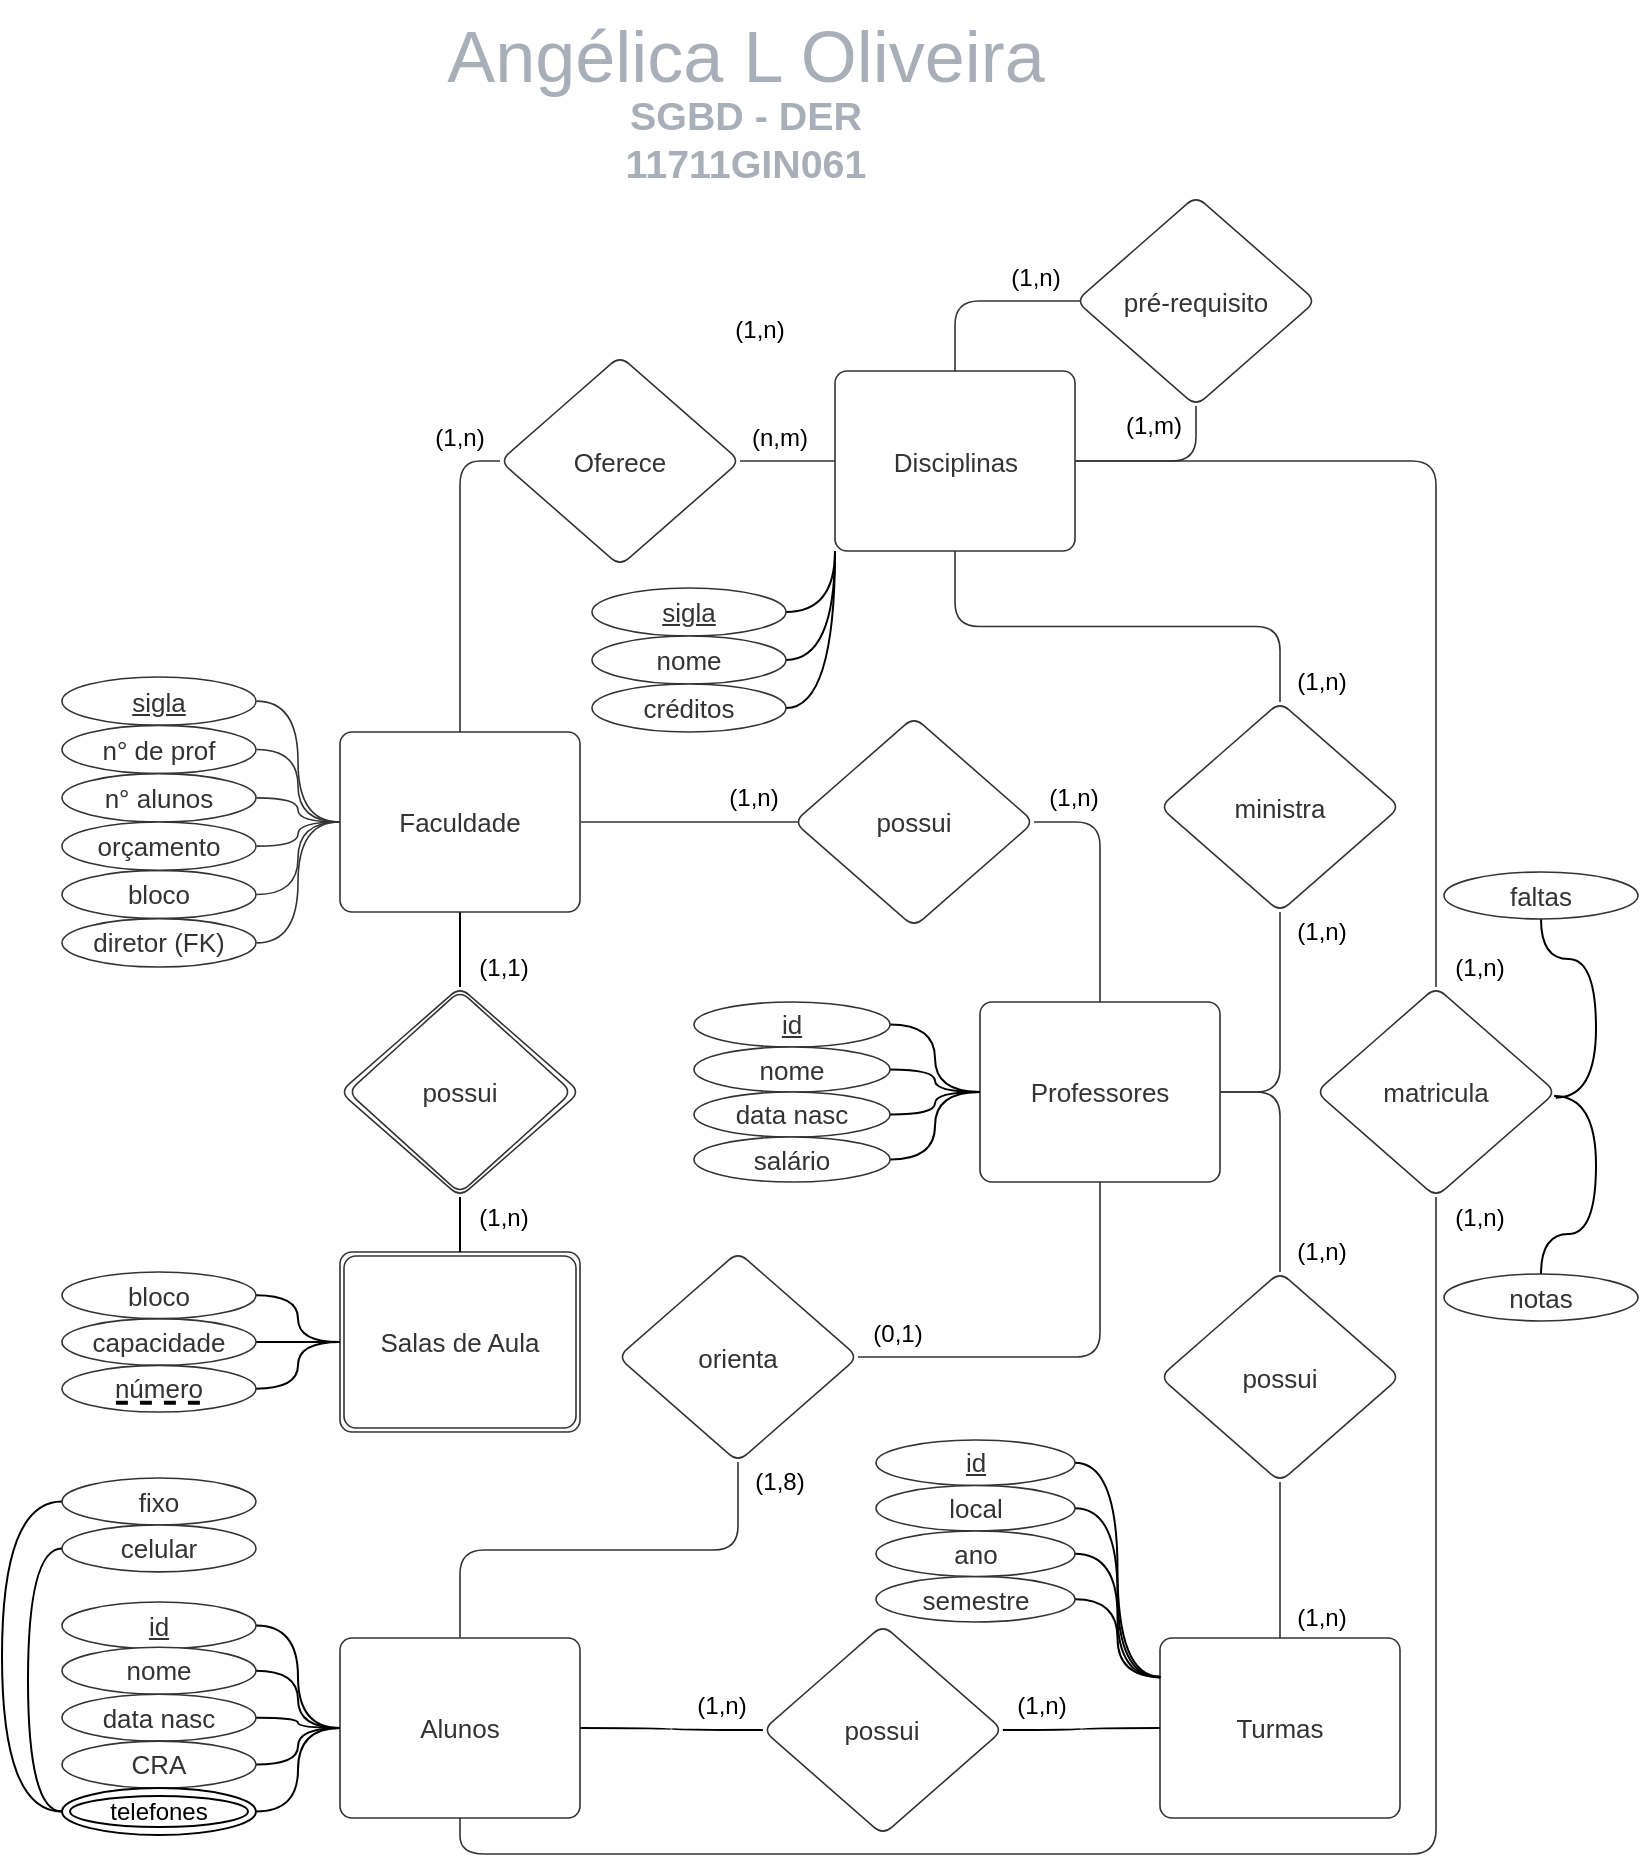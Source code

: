 <mxfile version="14.4.7" type="github">
  <diagram id="0k0tagOICq-q-ye2znuc" name="Page-1">
    <mxGraphModel dx="1537" dy="719" grid="0" gridSize="10" guides="1" tooltips="1" connect="0" arrows="1" fold="1" page="1" pageScale="1" pageWidth="827" pageHeight="1169" math="0" shadow="0">
      <root>
        <mxCell id="0" />
        <mxCell id="1" parent="0" />
        <UserObject label="&lt;div&gt;SGBD - DER&lt;/div&gt;&lt;div&gt;11711GIN061&lt;br&gt;&lt;/div&gt;" lucidchartObjectId="UGaBJGIUdZaL" id="CtVRzFDIOBK6Ej2HareU-1">
          <mxCell style="points=[[0.18,0.967,0]];html=1;overflow=block;blockSpacing=1;whiteSpace=wrap;;whiteSpace=wrap;fontSize=19.7;fontColor=#a9afb8;fontStyle=1;align=center;spacingLeft=7;spacingRight=7;spacingTop=2;spacing=3;strokeOpacity=0;fillOpacity=0;rounded=1;absoluteArcSize=1;arcSize=12;fillColor=#ffffff;strokeWidth=1.5;" parent="1" vertex="1">
            <mxGeometry x="-533" y="59" width="170" height="31" as="geometry" />
          </mxCell>
        </UserObject>
        <UserObject label="&lt;div&gt;&lt;font style=&quot;font-size: 36px&quot;&gt;Angélica L Oliveira&lt;/font&gt;&lt;/div&gt;" placeholders="1" lucidchartObjectId="UGaBLjbw9.Wj" id="CtVRzFDIOBK6Ej2HareU-3">
          <mxCell style="html=1;overflow=block;blockSpacing=1;whiteSpace=wrap;;whiteSpace=wrap;fontSize=11.5;fontColor=#a9afb8;align=center;spacingLeft=7;spacingRight=7;spacingTop=2;spacing=3;strokeOpacity=0;fillOpacity=0;rounded=1;absoluteArcSize=1;arcSize=12;fillColor=#ffffff;strokeWidth=1.5;strokeColor=#000000;" parent="1" vertex="1">
            <mxGeometry x="-688" y="19" width="480" height="14" as="geometry" />
          </mxCell>
        </UserObject>
        <mxCell id="CtVRzFDIOBK6Ej2HareU-155" style="edgeStyle=orthogonalEdgeStyle;curved=1;rounded=0;orthogonalLoop=1;jettySize=auto;html=1;exitX=0.5;exitY=1;exitDx=0;exitDy=0;entryX=0.5;entryY=0;entryDx=0;entryDy=0;endArrow=none;endFill=0;" parent="1" source="CtVRzFDIOBK6Ej2HareU-4" target="CtVRzFDIOBK6Ej2HareU-154" edge="1">
          <mxGeometry relative="1" as="geometry" />
        </mxCell>
        <UserObject label="Faculdade" lucidchartObjectId="iomj5yJkuLLF" id="CtVRzFDIOBK6Ej2HareU-4">
          <mxCell style="html=1;overflow=block;blockSpacing=1;whiteSpace=wrap;;whiteSpace=wrap;fontSize=13;fontColor=#333333;align=center;spacing=9;strokeColor=#333333;strokeOpacity=100;fillOpacity=100;rounded=1;absoluteArcSize=1;arcSize=12;fillColor=#ffffff;strokeWidth=0.8;" parent="1" vertex="1">
            <mxGeometry x="-651" y="384" width="120" height="90" as="geometry" />
          </mxCell>
        </UserObject>
        <mxCell id="CtVRzFDIOBK6Ej2HareU-110" style="edgeStyle=orthogonalEdgeStyle;curved=1;rounded=0;orthogonalLoop=1;jettySize=auto;html=1;exitX=0;exitY=0.5;exitDx=0;exitDy=0;entryX=1;entryY=0.5;entryDx=0;entryDy=0;endArrow=none;endFill=0;" parent="1" source="CtVRzFDIOBK6Ej2HareU-5" target="CtVRzFDIOBK6Ej2HareU-106" edge="1">
          <mxGeometry relative="1" as="geometry" />
        </mxCell>
        <UserObject label="Professores" lucidchartObjectId="xomj~zyaZDRu" id="CtVRzFDIOBK6Ej2HareU-5">
          <mxCell style="html=1;overflow=block;blockSpacing=1;whiteSpace=wrap;;whiteSpace=wrap;fontSize=13;fontColor=#333333;align=center;spacing=9;strokeColor=#333333;strokeOpacity=100;fillOpacity=100;rounded=1;absoluteArcSize=1;arcSize=12;fillColor=#ffffff;strokeWidth=0.8;" parent="1" vertex="1">
            <mxGeometry x="-331" y="519" width="120" height="90" as="geometry" />
          </mxCell>
        </UserObject>
        <UserObject label="Disciplinas" lucidchartObjectId="Aomjm~CfPQzT" id="CtVRzFDIOBK6Ej2HareU-6">
          <mxCell style="html=1;overflow=block;blockSpacing=1;whiteSpace=wrap;;whiteSpace=wrap;fontSize=13;fontColor=#333333;align=center;spacing=9;strokeColor=#333333;strokeOpacity=100;fillOpacity=100;rounded=1;absoluteArcSize=1;arcSize=12;fillColor=#ffffff;strokeWidth=0.8;" parent="1" vertex="1">
            <mxGeometry x="-403.5" y="203.5" width="120" height="90" as="geometry" />
          </mxCell>
        </UserObject>
        <mxCell id="CtVRzFDIOBK6Ej2HareU-151" style="edgeStyle=orthogonalEdgeStyle;curved=1;rounded=0;orthogonalLoop=1;jettySize=auto;html=1;exitX=1;exitY=0.5;exitDx=0;exitDy=0;endArrow=none;endFill=0;" parent="1" source="CtVRzFDIOBK6Ej2HareU-7" target="CtVRzFDIOBK6Ej2HareU-148" edge="1">
          <mxGeometry relative="1" as="geometry" />
        </mxCell>
        <UserObject label="Alunos" lucidchartObjectId="FomjPvOgdOiP" id="CtVRzFDIOBK6Ej2HareU-7">
          <mxCell style="html=1;overflow=block;blockSpacing=1;whiteSpace=wrap;;whiteSpace=wrap;fontSize=13;fontColor=#333333;align=center;spacing=9;strokeColor=#333333;strokeOpacity=100;fillOpacity=100;rounded=1;absoluteArcSize=1;arcSize=12;fillColor=#ffffff;strokeWidth=0.8;" parent="1" vertex="1">
            <mxGeometry x="-651" y="837" width="120" height="90" as="geometry" />
          </mxCell>
        </UserObject>
        <UserObject label="Oferece" lucidchartObjectId="UzmjYmP2OxTb" id="CtVRzFDIOBK6Ej2HareU-8">
          <mxCell style="html=1;overflow=block;blockSpacing=1;whiteSpace=wrap;shape=rhombus;whiteSpace=wrap;fontSize=13;fontColor=#333333;align=center;spacing=3.8;strokeColor=#333333;strokeOpacity=100;fillOpacity=100;rounded=1;absoluteArcSize=1;arcSize=12;fillColor=#ffffff;strokeWidth=0.8;" parent="1" vertex="1">
            <mxGeometry x="-571" y="196" width="120" height="105" as="geometry" />
          </mxCell>
        </UserObject>
        <UserObject label="" lucidchartObjectId="dAmjuNjE_fYU" id="CtVRzFDIOBK6Ej2HareU-9">
          <mxCell style="html=1;jettySize=18;whiteSpace=wrap;fontSize=13;strokeColor=#333333;strokeOpacity=100;strokeWidth=0.8;rounded=1;arcSize=24;edgeStyle=orthogonalEdgeStyle;startArrow=none;;endArrow=none;;exitX=0.5;exitY=0;entryX=0;entryY=0.5;entryDx=0;entryDy=0;exitDx=0;exitDy=0;" parent="1" source="CtVRzFDIOBK6Ej2HareU-4" target="CtVRzFDIOBK6Ej2HareU-8" edge="1">
            <mxGeometry width="100" height="100" relative="1" as="geometry">
              <Array as="points" />
            </mxGeometry>
          </mxCell>
        </UserObject>
        <UserObject label="" lucidchartObjectId="xAmjLvCmLTmo" id="CtVRzFDIOBK6Ej2HareU-10">
          <mxCell style="html=1;jettySize=18;whiteSpace=wrap;fontSize=13;strokeColor=#333333;strokeOpacity=100;strokeWidth=0.8;rounded=1;arcSize=24;edgeStyle=orthogonalEdgeStyle;startArrow=none;;endArrow=none;;exitX=1;exitY=0.5;entryX=0;entryY=0.5;exitDx=0;exitDy=0;entryDx=0;entryDy=0;" parent="1" source="CtVRzFDIOBK6Ej2HareU-8" target="CtVRzFDIOBK6Ej2HareU-6" edge="1">
            <mxGeometry width="100" height="100" relative="1" as="geometry">
              <Array as="points" />
            </mxGeometry>
          </mxCell>
        </UserObject>
        <UserObject label="possui" lucidchartObjectId="~BmjNlRGVKcV" id="CtVRzFDIOBK6Ej2HareU-11">
          <mxCell style="html=1;overflow=block;blockSpacing=1;whiteSpace=wrap;shape=rhombus;whiteSpace=wrap;fontSize=13;fontColor=#333333;align=center;spacing=3.8;strokeColor=#333333;strokeOpacity=100;fillOpacity=100;rounded=1;absoluteArcSize=1;arcSize=12;fillColor=#ffffff;strokeWidth=0.8;" parent="1" vertex="1">
            <mxGeometry x="-424" y="376.5" width="120" height="105" as="geometry" />
          </mxCell>
        </UserObject>
        <UserObject label="" lucidchartObjectId="MCmj5-dp299C" id="CtVRzFDIOBK6Ej2HareU-12">
          <mxCell style="html=1;jettySize=18;whiteSpace=wrap;fontSize=13;strokeColor=#333333;strokeOpacity=100;strokeWidth=0.8;rounded=1;arcSize=24;edgeStyle=orthogonalEdgeStyle;startArrow=none;;endArrow=none;;exitX=0.5;exitY=0;entryX=1;entryY=0.5;entryDx=0;entryDy=0;exitDx=0;exitDy=0;" parent="1" source="CtVRzFDIOBK6Ej2HareU-5" target="CtVRzFDIOBK6Ej2HareU-11" edge="1">
            <mxGeometry width="100" height="100" relative="1" as="geometry">
              <Array as="points" />
            </mxGeometry>
          </mxCell>
        </UserObject>
        <UserObject label="" lucidchartObjectId="WCmjzMi76Cz9" id="CtVRzFDIOBK6Ej2HareU-13">
          <mxCell style="html=1;jettySize=18;whiteSpace=wrap;fontSize=13;strokeColor=#333333;strokeOpacity=100;strokeWidth=0.8;rounded=1;arcSize=24;edgeStyle=orthogonalEdgeStyle;startArrow=none;;endArrow=none;;exitX=0.019;exitY=0.5;exitPerimeter=0;entryX=1.003;entryY=0.5;entryPerimeter=0;" parent="1" source="CtVRzFDIOBK6Ej2HareU-11" target="CtVRzFDIOBK6Ej2HareU-4" edge="1">
            <mxGeometry width="100" height="100" relative="1" as="geometry">
              <Array as="points" />
            </mxGeometry>
          </mxCell>
        </UserObject>
        <UserObject label="ministra" lucidchartObjectId="_CmjO9TMk5nC" id="CtVRzFDIOBK6Ej2HareU-14">
          <mxCell style="html=1;overflow=block;blockSpacing=1;whiteSpace=wrap;shape=rhombus;whiteSpace=wrap;fontSize=13;fontColor=#333333;align=center;spacing=3.8;strokeColor=#333333;strokeOpacity=100;fillOpacity=100;rounded=1;absoluteArcSize=1;arcSize=12;fillColor=#ffffff;strokeWidth=0.8;" parent="1" vertex="1">
            <mxGeometry x="-241" y="369" width="120" height="105" as="geometry" />
          </mxCell>
        </UserObject>
        <UserObject label="" lucidchartObjectId="aDmjiUkm2qg4" id="CtVRzFDIOBK6Ej2HareU-15">
          <mxCell style="html=1;jettySize=18;whiteSpace=wrap;fontSize=13;strokeColor=#333333;strokeOpacity=100;strokeWidth=0.8;rounded=1;arcSize=24;edgeStyle=orthogonalEdgeStyle;startArrow=none;;endArrow=none;;exitX=1;exitY=0.5;entryX=0.5;entryY=1;entryDx=0;entryDy=0;exitDx=0;exitDy=0;" parent="1" source="CtVRzFDIOBK6Ej2HareU-5" target="CtVRzFDIOBK6Ej2HareU-14" edge="1">
            <mxGeometry width="100" height="100" relative="1" as="geometry">
              <Array as="points" />
              <mxPoint x="-191" y="4" as="targetPoint" />
            </mxGeometry>
          </mxCell>
        </UserObject>
        <UserObject label="" lucidchartObjectId="fDmjT.F.xK~0" id="CtVRzFDIOBK6Ej2HareU-16">
          <mxCell style="html=1;jettySize=18;whiteSpace=wrap;fontSize=13;strokeColor=#333333;strokeOpacity=100;strokeWidth=0.8;rounded=1;arcSize=24;edgeStyle=orthogonalEdgeStyle;startArrow=none;;endArrow=none;;entryX=0.5;entryY=1;exitX=0.5;exitY=0;exitDx=0;exitDy=0;entryDx=0;entryDy=0;" parent="1" source="CtVRzFDIOBK6Ej2HareU-14" target="CtVRzFDIOBK6Ej2HareU-6" edge="1">
            <mxGeometry width="100" height="100" relative="1" as="geometry">
              <Array as="points" />
              <mxPoint x="-181" y="411" as="sourcePoint" />
            </mxGeometry>
          </mxCell>
        </UserObject>
        <UserObject label="orienta" lucidchartObjectId="pDmjEAedYxlP" id="CtVRzFDIOBK6Ej2HareU-17">
          <mxCell style="html=1;overflow=block;blockSpacing=1;whiteSpace=wrap;shape=rhombus;whiteSpace=wrap;fontSize=13;fontColor=#333333;align=center;spacing=3.8;strokeColor=#333333;strokeOpacity=100;fillOpacity=100;rounded=1;absoluteArcSize=1;arcSize=12;fillColor=#ffffff;strokeWidth=0.8;" parent="1" vertex="1">
            <mxGeometry x="-512" y="644" width="120" height="105" as="geometry" />
          </mxCell>
        </UserObject>
        <UserObject label="" lucidchartObjectId="yDmjnPk5z_PZ" id="CtVRzFDIOBK6Ej2HareU-18">
          <mxCell style="html=1;jettySize=18;whiteSpace=wrap;fontSize=13;strokeColor=#333333;strokeOpacity=100;strokeWidth=0.8;rounded=1;arcSize=24;edgeStyle=orthogonalEdgeStyle;startArrow=none;;endArrow=none;;exitX=0.5;exitY=1;entryX=1;entryY=0.5;exitDx=0;exitDy=0;entryDx=0;entryDy=0;" parent="1" source="CtVRzFDIOBK6Ej2HareU-5" target="CtVRzFDIOBK6Ej2HareU-17" edge="1">
            <mxGeometry width="100" height="100" relative="1" as="geometry">
              <Array as="points" />
            </mxGeometry>
          </mxCell>
        </UserObject>
        <UserObject label="" lucidchartObjectId="BDmjD462HrRi" id="CtVRzFDIOBK6Ej2HareU-19">
          <mxCell style="html=1;jettySize=18;whiteSpace=wrap;fontSize=13;strokeColor=#333333;strokeOpacity=100;strokeWidth=0.8;rounded=1;arcSize=24;edgeStyle=orthogonalEdgeStyle;startArrow=none;;endArrow=none;;entryX=0.5;entryY=-0.004;entryPerimeter=0;exitX=0.5;exitY=1;exitDx=0;exitDy=0;" parent="1" source="CtVRzFDIOBK6Ej2HareU-17" target="CtVRzFDIOBK6Ej2HareU-7" edge="1">
            <mxGeometry width="100" height="100" relative="1" as="geometry">
              <Array as="points" />
              <mxPoint x="-452" y="749" as="sourcePoint" />
            </mxGeometry>
          </mxCell>
        </UserObject>
        <UserObject label="possui" lucidchartObjectId="ZDmjs5NYemhn" id="CtVRzFDIOBK6Ej2HareU-20">
          <mxCell style="html=1;overflow=block;blockSpacing=1;whiteSpace=wrap;shape=rhombus;whiteSpace=wrap;fontSize=13;fontColor=#333333;align=center;spacing=3.8;strokeColor=#333333;strokeOpacity=100;fillOpacity=100;rounded=1;absoluteArcSize=1;arcSize=12;fillColor=#ffffff;strokeWidth=0.8;" parent="1" vertex="1">
            <mxGeometry x="-241" y="654" width="120" height="105" as="geometry" />
          </mxCell>
        </UserObject>
        <UserObject label="" lucidchartObjectId="pEmja8BC-TZG" id="CtVRzFDIOBK6Ej2HareU-21">
          <mxCell style="html=1;jettySize=18;whiteSpace=wrap;fontSize=13;strokeColor=#333333;strokeOpacity=100;strokeWidth=0.8;rounded=1;arcSize=24;edgeStyle=orthogonalEdgeStyle;startArrow=none;;endArrow=none;;exitX=1;exitY=0.5;exitDx=0;exitDy=0;" parent="1" source="CtVRzFDIOBK6Ej2HareU-5" target="CtVRzFDIOBK6Ej2HareU-20" edge="1">
            <mxGeometry width="100" height="100" relative="1" as="geometry">
              <Array as="points" />
            </mxGeometry>
          </mxCell>
        </UserObject>
        <UserObject label="" lucidchartObjectId="FEmjuh.W_axb" id="CtVRzFDIOBK6Ej2HareU-22">
          <mxCell style="html=1;jettySize=18;whiteSpace=wrap;fontSize=13;strokeColor=#333333;strokeOpacity=100;strokeWidth=0.8;rounded=1;arcSize=24;edgeStyle=orthogonalEdgeStyle;startArrow=none;;endArrow=none;;exitX=0.5;exitY=1;entryX=0.5;entryY=0;exitDx=0;exitDy=0;entryDx=0;entryDy=0;" parent="1" source="CtVRzFDIOBK6Ej2HareU-20" target="CtVRzFDIOBK6Ej2HareU-34" edge="1">
            <mxGeometry width="100" height="100" relative="1" as="geometry">
              <Array as="points" />
              <mxPoint x="-183.06" y="773" as="sourcePoint" />
            </mxGeometry>
          </mxCell>
        </UserObject>
        <UserObject label="pré-requisito" lucidchartObjectId="REmjL6j6m4Zm" id="CtVRzFDIOBK6Ej2HareU-23">
          <mxCell style="html=1;overflow=block;blockSpacing=1;whiteSpace=wrap;shape=rhombus;whiteSpace=wrap;fontSize=13;fontColor=#333333;align=center;spacing=3.8;strokeColor=#333333;strokeOpacity=100;fillOpacity=100;rounded=1;absoluteArcSize=1;arcSize=12;fillColor=#ffffff;strokeWidth=0.8;" parent="1" vertex="1">
            <mxGeometry x="-283" y="116" width="120" height="105" as="geometry" />
          </mxCell>
        </UserObject>
        <UserObject label="" lucidchartObjectId="YEmjEZizZ.XD" id="CtVRzFDIOBK6Ej2HareU-24">
          <mxCell style="html=1;jettySize=18;whiteSpace=wrap;fontSize=13;strokeColor=#333333;strokeOpacity=100;strokeWidth=0.8;rounded=1;arcSize=24;edgeStyle=orthogonalEdgeStyle;startArrow=none;;endArrow=none;;exitX=1;exitY=0.5;entryX=0.5;entryY=1;exitDx=0;exitDy=0;entryDx=0;entryDy=0;" parent="1" source="CtVRzFDIOBK6Ej2HareU-6" target="CtVRzFDIOBK6Ej2HareU-23" edge="1">
            <mxGeometry width="100" height="100" relative="1" as="geometry">
              <Array as="points" />
            </mxGeometry>
          </mxCell>
        </UserObject>
        <UserObject label="" lucidchartObjectId="9EmjZBSx3TJS" id="CtVRzFDIOBK6Ej2HareU-25">
          <mxCell style="html=1;jettySize=18;whiteSpace=wrap;fontSize=13;strokeColor=#333333;strokeOpacity=100;strokeWidth=0.8;rounded=1;arcSize=24;edgeStyle=orthogonalEdgeStyle;startArrow=none;;endArrow=none;;exitX=0.019;exitY=0.5;exitPerimeter=0;entryX=0.5;entryY=0;entryDx=0;entryDy=0;" parent="1" source="CtVRzFDIOBK6Ej2HareU-23" target="CtVRzFDIOBK6Ej2HareU-6" edge="1">
            <mxGeometry width="100" height="100" relative="1" as="geometry">
              <Array as="points" />
            </mxGeometry>
          </mxCell>
        </UserObject>
        <UserObject label="Salas de Aula" lucidchartObjectId="ZJmj8_7ffC9h" id="CtVRzFDIOBK6Ej2HareU-32">
          <mxCell style="html=1;overflow=block;blockSpacing=1;whiteSpace=wrap;shape=ext;double=1;whiteSpace=wrap;fontSize=13;fontColor=#333333;align=center;spacing=3.8;strokeColor=#333333;strokeOpacity=100;fillOpacity=100;rounded=1;absoluteArcSize=1;arcSize=12;fillColor=#ffffff;strokeWidth=0.8;" parent="1" vertex="1">
            <mxGeometry x="-651" y="644" width="120" height="90" as="geometry" />
          </mxCell>
        </UserObject>
        <mxCell id="CtVRzFDIOBK6Ej2HareU-93" style="edgeStyle=orthogonalEdgeStyle;rounded=0;orthogonalLoop=1;jettySize=auto;html=1;entryX=1;entryY=0.5;entryDx=0;entryDy=0;endArrow=none;endFill=0;curved=1;exitX=-0.001;exitY=0.214;exitDx=0;exitDy=0;exitPerimeter=0;" parent="1" source="CtVRzFDIOBK6Ej2HareU-34" target="CtVRzFDIOBK6Ej2HareU-78" edge="1">
          <mxGeometry relative="1" as="geometry">
            <mxPoint x="-242" y="848" as="sourcePoint" />
          </mxGeometry>
        </mxCell>
        <UserObject label="Turmas" lucidchartObjectId="HPmjRnHx5ylr" id="CtVRzFDIOBK6Ej2HareU-34">
          <mxCell style="html=1;overflow=block;blockSpacing=1;whiteSpace=wrap;;whiteSpace=wrap;fontSize=13;fontColor=#333333;align=center;spacing=3.8;strokeColor=#333333;strokeOpacity=100;fillOpacity=100;rounded=1;absoluteArcSize=1;arcSize=12;fillColor=#ffffff;strokeWidth=0.8;" parent="1" vertex="1">
            <mxGeometry x="-241" y="837" width="120" height="90" as="geometry" />
          </mxCell>
        </UserObject>
        <UserObject label="" lucidchartObjectId="5Smj8ZvPu2pv" id="CtVRzFDIOBK6Ej2HareU-39">
          <mxCell style="html=1;jettySize=18;whiteSpace=wrap;fontSize=13;strokeColor=#333333;strokeOpacity=100;strokeWidth=0.8;rounded=1;arcSize=24;edgeStyle=orthogonalEdgeStyle;startArrow=none;;endArrow=none;;exitX=1.003;exitY=0.5;exitPerimeter=0;entryX=-0.003;entryY=0.5;entryPerimeter=0;curved=1;" parent="1" source="CtVRzFDIOBK6Ej2HareU-33" target="CtVRzFDIOBK6Ej2HareU-4" edge="1">
            <mxGeometry width="100" height="100" relative="1" as="geometry" />
          </mxCell>
        </UserObject>
        <UserObject label="" lucidchartObjectId="bTmjVLnhN5Iq" id="CtVRzFDIOBK6Ej2HareU-40">
          <mxCell style="html=1;jettySize=18;whiteSpace=wrap;fontSize=13;strokeColor=#333333;strokeOpacity=100;strokeWidth=0.8;rounded=1;arcSize=24;edgeStyle=orthogonalEdgeStyle;startArrow=none;;endArrow=none;;exitX=1.003;exitY=0.5;exitPerimeter=0;entryX=-0.003;entryY=0.5;entryPerimeter=0;curved=1;" parent="1" source="CtVRzFDIOBK6Ej2HareU-35" target="CtVRzFDIOBK6Ej2HareU-4" edge="1">
            <mxGeometry width="100" height="100" relative="1" as="geometry" />
          </mxCell>
        </UserObject>
        <UserObject label="" lucidchartObjectId="mTmjp_HUGFZe" id="CtVRzFDIOBK6Ej2HareU-41">
          <mxCell style="html=1;jettySize=18;whiteSpace=wrap;fontSize=13;strokeColor=#333333;strokeOpacity=100;strokeWidth=0.8;rounded=1;arcSize=24;edgeStyle=orthogonalEdgeStyle;startArrow=none;;endArrow=none;;exitX=1.003;exitY=0.5;exitPerimeter=0;entryX=-0.003;entryY=0.5;entryPerimeter=0;curved=1;" parent="1" source="CtVRzFDIOBK6Ej2HareU-37" target="CtVRzFDIOBK6Ej2HareU-4" edge="1">
            <mxGeometry width="100" height="100" relative="1" as="geometry" />
          </mxCell>
        </UserObject>
        <UserObject label="" lucidchartObjectId="qTmjNSVt_GpQ" id="CtVRzFDIOBK6Ej2HareU-42">
          <mxCell style="html=1;jettySize=18;whiteSpace=wrap;fontSize=13;strokeColor=#333333;strokeOpacity=100;strokeWidth=0.8;rounded=1;arcSize=24;edgeStyle=orthogonalEdgeStyle;startArrow=none;;endArrow=none;;exitX=1.003;exitY=0.5;exitPerimeter=0;entryX=-0.003;entryY=0.5;entryPerimeter=0;curved=1;" parent="1" source="CtVRzFDIOBK6Ej2HareU-38" target="CtVRzFDIOBK6Ej2HareU-4" edge="1">
            <mxGeometry width="100" height="100" relative="1" as="geometry" />
          </mxCell>
        </UserObject>
        <UserObject label="" lucidchartObjectId="tTmjfXXcpOUJ" id="CtVRzFDIOBK6Ej2HareU-43">
          <mxCell style="html=1;jettySize=18;whiteSpace=wrap;fontSize=13;strokeColor=#333333;strokeOpacity=100;strokeWidth=0.8;rounded=1;arcSize=24;edgeStyle=orthogonalEdgeStyle;startArrow=none;;endArrow=none;;exitX=1.003;exitY=0.5;exitPerimeter=0;entryX=-0.003;entryY=0.5;entryPerimeter=0;curved=1;" parent="1" source="CtVRzFDIOBK6Ej2HareU-36" target="CtVRzFDIOBK6Ej2HareU-4" edge="1">
            <mxGeometry width="100" height="100" relative="1" as="geometry" />
          </mxCell>
        </UserObject>
        <UserObject label="" lucidchartObjectId="MUmjPoIUckg." id="CtVRzFDIOBK6Ej2HareU-45">
          <mxCell style="html=1;jettySize=18;whiteSpace=wrap;fontSize=13;strokeColor=#333333;strokeOpacity=100;strokeWidth=0.8;rounded=1;arcSize=24;edgeStyle=orthogonalEdgeStyle;startArrow=none;;endArrow=none;;exitX=1.003;exitY=0.5;exitPerimeter=0;entryX=-0.003;entryY=0.5;entryPerimeter=0;curved=1;" parent="1" source="CtVRzFDIOBK6Ej2HareU-44" target="CtVRzFDIOBK6Ej2HareU-4" edge="1">
            <mxGeometry width="100" height="100" relative="1" as="geometry" />
          </mxCell>
        </UserObject>
        <mxCell id="CtVRzFDIOBK6Ej2HareU-76" style="edgeStyle=orthogonalEdgeStyle;rounded=0;orthogonalLoop=1;jettySize=auto;html=1;exitX=0.5;exitY=1;exitDx=0;exitDy=0;" parent="1" edge="1">
          <mxGeometry relative="1" as="geometry">
            <mxPoint x="-183.06" y="773" as="sourcePoint" />
            <mxPoint x="-183.06" y="773" as="targetPoint" />
          </mxGeometry>
        </mxCell>
        <mxCell id="CtVRzFDIOBK6Ej2HareU-94" style="edgeStyle=orthogonalEdgeStyle;rounded=0;orthogonalLoop=1;jettySize=auto;html=1;exitX=1;exitY=0.5;exitDx=0;exitDy=0;endArrow=none;endFill=0;curved=1;entryX=0.003;entryY=0.217;entryDx=0;entryDy=0;entryPerimeter=0;" parent="1" source="CtVRzFDIOBK6Ej2HareU-79" target="CtVRzFDIOBK6Ej2HareU-34" edge="1">
          <mxGeometry relative="1" as="geometry">
            <mxPoint x="-241" y="838" as="targetPoint" />
          </mxGeometry>
        </mxCell>
        <mxCell id="CtVRzFDIOBK6Ej2HareU-95" style="edgeStyle=orthogonalEdgeStyle;rounded=0;orthogonalLoop=1;jettySize=auto;html=1;exitX=1;exitY=0.5;exitDx=0;exitDy=0;endArrow=none;endFill=0;curved=1;entryX=0.001;entryY=0.219;entryDx=0;entryDy=0;entryPerimeter=0;" parent="1" source="CtVRzFDIOBK6Ej2HareU-81" target="CtVRzFDIOBK6Ej2HareU-34" edge="1">
          <mxGeometry relative="1" as="geometry">
            <mxPoint x="-239" y="863" as="targetPoint" />
          </mxGeometry>
        </mxCell>
        <mxCell id="CtVRzFDIOBK6Ej2HareU-96" style="edgeStyle=orthogonalEdgeStyle;rounded=0;orthogonalLoop=1;jettySize=auto;html=1;exitX=1;exitY=0.5;exitDx=0;exitDy=0;endArrow=none;endFill=0;curved=1;entryX=-0.001;entryY=0.219;entryDx=0;entryDy=0;entryPerimeter=0;" parent="1" source="CtVRzFDIOBK6Ej2HareU-82" target="CtVRzFDIOBK6Ej2HareU-34" edge="1">
          <mxGeometry relative="1" as="geometry">
            <mxPoint x="-238" y="844" as="targetPoint" />
          </mxGeometry>
        </mxCell>
        <mxCell id="CtVRzFDIOBK6Ej2HareU-102" style="edgeStyle=orthogonalEdgeStyle;curved=1;rounded=0;orthogonalLoop=1;jettySize=auto;html=1;exitX=1;exitY=0.5;exitDx=0;exitDy=0;entryX=0;entryY=1;entryDx=0;entryDy=0;endArrow=none;endFill=0;" parent="1" source="CtVRzFDIOBK6Ej2HareU-97" target="CtVRzFDIOBK6Ej2HareU-6" edge="1">
          <mxGeometry relative="1" as="geometry" />
        </mxCell>
        <mxCell id="CtVRzFDIOBK6Ej2HareU-105" style="edgeStyle=orthogonalEdgeStyle;curved=1;rounded=0;orthogonalLoop=1;jettySize=auto;html=1;exitX=1;exitY=0.5;exitDx=0;exitDy=0;endArrow=none;endFill=0;entryX=0;entryY=1;entryDx=0;entryDy=0;" parent="1" source="CtVRzFDIOBK6Ej2HareU-98" target="CtVRzFDIOBK6Ej2HareU-6" edge="1">
          <mxGeometry relative="1" as="geometry" />
        </mxCell>
        <mxCell id="CtVRzFDIOBK6Ej2HareU-104" style="edgeStyle=orthogonalEdgeStyle;curved=1;rounded=0;orthogonalLoop=1;jettySize=auto;html=1;exitX=1;exitY=0.5;exitDx=0;exitDy=0;endArrow=none;endFill=0;entryX=0;entryY=1;entryDx=0;entryDy=0;" parent="1" source="CtVRzFDIOBK6Ej2HareU-99" target="CtVRzFDIOBK6Ej2HareU-6" edge="1">
          <mxGeometry relative="1" as="geometry" />
        </mxCell>
        <mxCell id="CtVRzFDIOBK6Ej2HareU-111" style="edgeStyle=orthogonalEdgeStyle;curved=1;rounded=0;orthogonalLoop=1;jettySize=auto;html=1;exitX=1;exitY=0.5;exitDx=0;exitDy=0;endArrow=none;endFill=0;entryX=0;entryY=0.5;entryDx=0;entryDy=0;" parent="1" source="CtVRzFDIOBK6Ej2HareU-107" target="CtVRzFDIOBK6Ej2HareU-5" edge="1">
          <mxGeometry relative="1" as="geometry">
            <mxPoint x="-81" y="374" as="targetPoint" />
          </mxGeometry>
        </mxCell>
        <mxCell id="CtVRzFDIOBK6Ej2HareU-112" style="edgeStyle=orthogonalEdgeStyle;curved=1;rounded=0;orthogonalLoop=1;jettySize=auto;html=1;exitX=1;exitY=0.5;exitDx=0;exitDy=0;endArrow=none;endFill=0;entryX=0;entryY=0.5;entryDx=0;entryDy=0;" parent="1" source="CtVRzFDIOBK6Ej2HareU-108" target="CtVRzFDIOBK6Ej2HareU-5" edge="1">
          <mxGeometry relative="1" as="geometry">
            <mxPoint x="-81" y="384" as="targetPoint" />
          </mxGeometry>
        </mxCell>
        <mxCell id="CtVRzFDIOBK6Ej2HareU-113" style="edgeStyle=orthogonalEdgeStyle;curved=1;rounded=0;orthogonalLoop=1;jettySize=auto;html=1;exitX=1;exitY=0.5;exitDx=0;exitDy=0;endArrow=none;endFill=0;entryX=0;entryY=0.5;entryDx=0;entryDy=0;" parent="1" source="CtVRzFDIOBK6Ej2HareU-109" target="CtVRzFDIOBK6Ej2HareU-5" edge="1">
          <mxGeometry relative="1" as="geometry">
            <mxPoint x="-81" y="384" as="targetPoint" />
          </mxGeometry>
        </mxCell>
        <mxCell id="CtVRzFDIOBK6Ej2HareU-122" style="edgeStyle=orthogonalEdgeStyle;curved=1;rounded=0;orthogonalLoop=1;jettySize=auto;html=1;exitX=1;exitY=0.5;exitDx=0;exitDy=0;entryX=0;entryY=0.5;entryDx=0;entryDy=0;endArrow=none;endFill=0;" parent="1" source="CtVRzFDIOBK6Ej2HareU-114" target="CtVRzFDIOBK6Ej2HareU-7" edge="1">
          <mxGeometry relative="1" as="geometry" />
        </mxCell>
        <mxCell id="CtVRzFDIOBK6Ej2HareU-127" style="edgeStyle=orthogonalEdgeStyle;curved=1;rounded=0;orthogonalLoop=1;jettySize=auto;html=1;exitX=1;exitY=0.5;exitDx=0;exitDy=0;entryX=0;entryY=0.5;entryDx=0;entryDy=0;endArrow=none;endFill=0;" parent="1" source="CtVRzFDIOBK6Ej2HareU-115" target="CtVRzFDIOBK6Ej2HareU-7" edge="1">
          <mxGeometry relative="1" as="geometry" />
        </mxCell>
        <mxCell id="CtVRzFDIOBK6Ej2HareU-128" style="edgeStyle=orthogonalEdgeStyle;curved=1;rounded=0;orthogonalLoop=1;jettySize=auto;html=1;exitX=1;exitY=0.5;exitDx=0;exitDy=0;entryX=0;entryY=0.5;entryDx=0;entryDy=0;endArrow=none;endFill=0;" parent="1" source="CtVRzFDIOBK6Ej2HareU-116" target="CtVRzFDIOBK6Ej2HareU-7" edge="1">
          <mxGeometry relative="1" as="geometry" />
        </mxCell>
        <mxCell id="CtVRzFDIOBK6Ej2HareU-130" style="edgeStyle=orthogonalEdgeStyle;curved=1;rounded=0;orthogonalLoop=1;jettySize=auto;html=1;exitX=1;exitY=0.5;exitDx=0;exitDy=0;entryX=0;entryY=0.5;entryDx=0;entryDy=0;endArrow=none;endFill=0;" parent="1" source="CtVRzFDIOBK6Ej2HareU-117" target="CtVRzFDIOBK6Ej2HareU-7" edge="1">
          <mxGeometry relative="1" as="geometry" />
        </mxCell>
        <mxCell id="CtVRzFDIOBK6Ej2HareU-131" style="edgeStyle=orthogonalEdgeStyle;curved=1;rounded=0;orthogonalLoop=1;jettySize=auto;html=1;exitX=1;exitY=0.5;exitDx=0;exitDy=0;entryX=0;entryY=0.5;entryDx=0;entryDy=0;endArrow=none;endFill=0;" parent="1" source="CtVRzFDIOBK6Ej2HareU-118" target="CtVRzFDIOBK6Ej2HareU-7" edge="1">
          <mxGeometry relative="1" as="geometry" />
        </mxCell>
        <mxCell id="CtVRzFDIOBK6Ej2HareU-137" style="edgeStyle=orthogonalEdgeStyle;curved=1;rounded=0;orthogonalLoop=1;jettySize=auto;html=1;entryX=0;entryY=0.5;entryDx=0;entryDy=0;endArrow=none;endFill=0;" parent="1" source="CtVRzFDIOBK6Ej2HareU-141" target="CtVRzFDIOBK6Ej2HareU-32" edge="1">
          <mxGeometry relative="1" as="geometry">
            <mxPoint x="-496" y="659" as="sourcePoint" />
          </mxGeometry>
        </mxCell>
        <mxCell id="CtVRzFDIOBK6Ej2HareU-138" style="edgeStyle=orthogonalEdgeStyle;curved=1;rounded=0;orthogonalLoop=1;jettySize=auto;html=1;entryX=0;entryY=0.5;entryDx=0;entryDy=0;endArrow=none;endFill=0;" parent="1" source="CtVRzFDIOBK6Ej2HareU-136" target="CtVRzFDIOBK6Ej2HareU-32" edge="1">
          <mxGeometry relative="1" as="geometry" />
        </mxCell>
        <mxCell id="CtVRzFDIOBK6Ej2HareU-152" style="edgeStyle=orthogonalEdgeStyle;curved=1;rounded=0;orthogonalLoop=1;jettySize=auto;html=1;entryX=0;entryY=0.5;entryDx=0;entryDy=0;endArrow=none;endFill=0;" parent="1" source="CtVRzFDIOBK6Ej2HareU-148" target="CtVRzFDIOBK6Ej2HareU-34" edge="1">
          <mxGeometry relative="1" as="geometry" />
        </mxCell>
        <UserObject label="possui" lucidchartObjectId="pDmjEAedYxlP" id="CtVRzFDIOBK6Ej2HareU-148">
          <mxCell style="html=1;overflow=block;blockSpacing=1;whiteSpace=wrap;shape=rhombus;whiteSpace=wrap;fontSize=13;fontColor=#333333;align=center;spacing=3.8;strokeColor=#333333;strokeOpacity=100;fillOpacity=100;rounded=1;absoluteArcSize=1;arcSize=12;fillColor=#ffffff;strokeWidth=0.8;" parent="1" vertex="1">
            <mxGeometry x="-439.56" y="830.5" width="120" height="105" as="geometry" />
          </mxCell>
        </UserObject>
        <mxCell id="CtVRzFDIOBK6Ej2HareU-153" style="edgeStyle=orthogonalEdgeStyle;curved=1;rounded=0;orthogonalLoop=1;jettySize=auto;html=1;endArrow=none;endFill=0;entryX=0;entryY=0.5;entryDx=0;entryDy=0;" parent="1" source="CtVRzFDIOBK6Ej2HareU-135" target="CtVRzFDIOBK6Ej2HareU-32" edge="1">
          <mxGeometry relative="1" as="geometry">
            <mxPoint x="-496" y="689" as="sourcePoint" />
            <mxPoint x="-656" y="694" as="targetPoint" />
          </mxGeometry>
        </mxCell>
        <mxCell id="CtVRzFDIOBK6Ej2HareU-156" style="edgeStyle=orthogonalEdgeStyle;curved=1;rounded=0;orthogonalLoop=1;jettySize=auto;html=1;exitX=0.5;exitY=1;exitDx=0;exitDy=0;entryX=0.5;entryY=0;entryDx=0;entryDy=0;endArrow=none;endFill=0;" parent="1" source="CtVRzFDIOBK6Ej2HareU-154" target="CtVRzFDIOBK6Ej2HareU-32" edge="1">
          <mxGeometry relative="1" as="geometry" />
        </mxCell>
        <UserObject label="possui" lucidchartObjectId="UzmjYmP2OxTb" id="CtVRzFDIOBK6Ej2HareU-154">
          <mxCell style="html=1;overflow=block;blockSpacing=1;whiteSpace=wrap;shape=rhombus;whiteSpace=wrap;fontSize=13;fontColor=#333333;align=center;spacing=3.8;strokeColor=#333333;strokeOpacity=100;fillOpacity=100;rounded=1;absoluteArcSize=1;arcSize=12;fillColor=#ffffff;strokeWidth=0.8;" parent="1" vertex="1">
            <mxGeometry x="-651" y="511.5" width="120" height="105" as="geometry" />
          </mxCell>
        </UserObject>
        <UserObject label="matricula" lucidchartObjectId="_CmjO9TMk5nC" id="CtVRzFDIOBK6Ej2HareU-165">
          <mxCell style="html=1;overflow=block;blockSpacing=1;whiteSpace=wrap;shape=rhombus;whiteSpace=wrap;fontSize=13;fontColor=#333333;align=center;spacing=3.8;strokeColor=#333333;strokeOpacity=100;fillOpacity=100;rounded=1;absoluteArcSize=1;arcSize=12;fillColor=#ffffff;strokeWidth=0.8;" parent="1" vertex="1">
            <mxGeometry x="-163" y="511.5" width="120" height="105" as="geometry" />
          </mxCell>
        </UserObject>
        <UserObject label="" lucidchartObjectId="aDmjiUkm2qg4" id="CtVRzFDIOBK6Ej2HareU-168">
          <mxCell style="html=1;jettySize=18;whiteSpace=wrap;fontSize=13;strokeColor=#333333;strokeOpacity=100;strokeWidth=0.8;rounded=1;arcSize=24;edgeStyle=orthogonalEdgeStyle;startArrow=none;;endArrow=none;;exitX=0.5;exitY=1;exitDx=0;exitDy=0;" parent="1" source="CtVRzFDIOBK6Ej2HareU-7" target="CtVRzFDIOBK6Ej2HareU-165" edge="1">
            <mxGeometry width="100" height="100" relative="1" as="geometry">
              <Array as="points" />
              <mxPoint x="-134" y="781.5" as="sourcePoint" />
              <mxPoint x="-108" y="690" as="targetPoint" />
            </mxGeometry>
          </mxCell>
        </UserObject>
        <UserObject label="" lucidchartObjectId="pEmja8BC-TZG" id="CtVRzFDIOBK6Ej2HareU-169">
          <mxCell style="html=1;jettySize=18;whiteSpace=wrap;fontSize=13;strokeColor=#333333;strokeOpacity=100;strokeWidth=0.8;rounded=1;arcSize=24;edgeStyle=orthogonalEdgeStyle;startArrow=none;;endArrow=none;;exitX=1;exitY=0.5;exitDx=0;exitDy=0;" parent="1" source="CtVRzFDIOBK6Ej2HareU-6" target="CtVRzFDIOBK6Ej2HareU-165" edge="1">
            <mxGeometry width="100" height="100" relative="1" as="geometry">
              <Array as="points">
                <mxPoint x="-103" y="248" />
              </Array>
              <mxPoint x="-201" y="574" as="sourcePoint" />
              <mxPoint x="-106" y="525" as="targetPoint" />
            </mxGeometry>
          </mxCell>
        </UserObject>
        <mxCell id="CtVRzFDIOBK6Ej2HareU-170" value="" style="group" parent="1" vertex="1" connectable="0">
          <mxGeometry x="-790" y="356.5" width="97" height="145" as="geometry" />
        </mxCell>
        <UserObject label="sigla" lucidchartObjectId="9OmjdLNjwsMl" id="CtVRzFDIOBK6Ej2HareU-33">
          <mxCell style="html=1;overflow=block;blockSpacing=1;whiteSpace=wrap;ellipse;whiteSpace=wrap;fontSize=13;fontColor=#333333;fontStyle=4;align=center;spacing=3.8;strokeColor=#333333;strokeOpacity=100;fillOpacity=100;rounded=1;absoluteArcSize=1;arcSize=12;fillColor=#ffffff;strokeWidth=0.8;" parent="CtVRzFDIOBK6Ej2HareU-170" vertex="1">
            <mxGeometry width="97" height="24.167" as="geometry" />
          </mxCell>
        </UserObject>
        <UserObject label="n° de prof" lucidchartObjectId="ZRmjgUTJ3Nd." id="CtVRzFDIOBK6Ej2HareU-35">
          <mxCell style="html=1;overflow=block;blockSpacing=1;whiteSpace=wrap;ellipse;whiteSpace=wrap;fontSize=13;fontColor=#333333;align=center;spacing=3.8;strokeColor=#333333;strokeOpacity=100;fillOpacity=100;rounded=1;absoluteArcSize=1;arcSize=12;fillColor=#ffffff;strokeWidth=0.8;" parent="CtVRzFDIOBK6Ej2HareU-170" vertex="1">
            <mxGeometry y="24.167" width="97" height="24.167" as="geometry" />
          </mxCell>
        </UserObject>
        <UserObject label="bloco" lucidchartObjectId="ZRmjNuLXcJue" id="CtVRzFDIOBK6Ej2HareU-36">
          <mxCell style="html=1;overflow=block;blockSpacing=1;whiteSpace=wrap;ellipse;whiteSpace=wrap;fontSize=13;fontColor=#333333;align=center;spacing=3.8;strokeColor=#333333;strokeOpacity=100;fillOpacity=100;rounded=1;absoluteArcSize=1;arcSize=12;fillColor=#ffffff;strokeWidth=0.8;" parent="CtVRzFDIOBK6Ej2HareU-170" vertex="1">
            <mxGeometry y="96.667" width="97" height="24.167" as="geometry" />
          </mxCell>
        </UserObject>
        <UserObject label="n° alunos" lucidchartObjectId="_RmjpFdKyJmw" id="CtVRzFDIOBK6Ej2HareU-37">
          <mxCell style="html=1;overflow=block;blockSpacing=1;whiteSpace=wrap;ellipse;whiteSpace=wrap;fontSize=13;fontColor=#333333;align=center;spacing=3.8;strokeColor=#333333;strokeOpacity=100;fillOpacity=100;rounded=1;absoluteArcSize=1;arcSize=12;fillColor=#ffffff;strokeWidth=0.8;" parent="CtVRzFDIOBK6Ej2HareU-170" vertex="1">
            <mxGeometry y="48.333" width="97" height="24.167" as="geometry" />
          </mxCell>
        </UserObject>
        <UserObject label="orçamento" lucidchartObjectId="_Rmjj1_~6CR-" id="CtVRzFDIOBK6Ej2HareU-38">
          <mxCell style="html=1;overflow=block;blockSpacing=1;whiteSpace=wrap;ellipse;whiteSpace=wrap;fontSize=13;fontColor=#333333;align=center;spacing=3.8;strokeColor=#333333;strokeOpacity=100;fillOpacity=100;rounded=1;absoluteArcSize=1;arcSize=12;fillColor=#ffffff;strokeWidth=0.8;" parent="CtVRzFDIOBK6Ej2HareU-170" vertex="1">
            <mxGeometry y="72.5" width="97" height="24.167" as="geometry" />
          </mxCell>
        </UserObject>
        <UserObject label="diretor (FK)" lucidchartObjectId="MUmj.rUb0BYL" id="CtVRzFDIOBK6Ej2HareU-44">
          <mxCell style="html=1;overflow=block;blockSpacing=1;whiteSpace=wrap;ellipse;whiteSpace=wrap;fontSize=13;fontColor=#333333;align=center;spacing=3.8;strokeColor=#333333;strokeOpacity=100;fillOpacity=100;rounded=1;absoluteArcSize=1;arcSize=12;fillColor=#ffffff;strokeWidth=0.8;" parent="CtVRzFDIOBK6Ej2HareU-170" vertex="1">
            <mxGeometry y="120.833" width="97" height="24.167" as="geometry" />
          </mxCell>
        </UserObject>
        <mxCell id="CtVRzFDIOBK6Ej2HareU-171" value="" style="group" parent="1" vertex="1" connectable="0">
          <mxGeometry x="-790" y="654" width="97" height="70" as="geometry" />
        </mxCell>
        <UserObject label="capacidade" lucidchartObjectId="ZRmjgUTJ3Nd." id="CtVRzFDIOBK6Ej2HareU-135">
          <mxCell style="html=1;overflow=block;blockSpacing=1;whiteSpace=wrap;ellipse;whiteSpace=wrap;fontSize=13;fontColor=#333333;align=center;spacing=3.8;strokeColor=#333333;strokeOpacity=100;fillOpacity=100;rounded=1;absoluteArcSize=1;arcSize=12;fillColor=#ffffff;strokeWidth=0.8;" parent="CtVRzFDIOBK6Ej2HareU-171" vertex="1">
            <mxGeometry y="23.333" width="97" height="23.333" as="geometry" />
          </mxCell>
        </UserObject>
        <UserObject label="número" lucidchartObjectId="_RmjpFdKyJmw" id="CtVRzFDIOBK6Ej2HareU-136">
          <mxCell style="html=1;overflow=block;blockSpacing=1;whiteSpace=wrap;ellipse;whiteSpace=wrap;fontSize=13;fontColor=#333333;align=center;spacing=3.8;strokeColor=#333333;strokeOpacity=100;fillOpacity=100;rounded=1;absoluteArcSize=1;arcSize=12;fillColor=#ffffff;strokeWidth=0.8;" parent="CtVRzFDIOBK6Ej2HareU-171" vertex="1">
            <mxGeometry y="46.667" width="97" height="23.333" as="geometry" />
          </mxCell>
        </UserObject>
        <UserObject label="bloco" lucidchartObjectId="ZRmjgUTJ3Nd." id="CtVRzFDIOBK6Ej2HareU-141">
          <mxCell style="html=1;overflow=block;blockSpacing=1;whiteSpace=wrap;ellipse;whiteSpace=wrap;fontSize=13;fontColor=#333333;align=center;spacing=3.8;strokeColor=#333333;strokeOpacity=100;fillOpacity=100;rounded=1;absoluteArcSize=1;arcSize=12;fillColor=#ffffff;strokeWidth=0.8;" parent="CtVRzFDIOBK6Ej2HareU-171" vertex="1">
            <mxGeometry width="97" height="23.333" as="geometry" />
          </mxCell>
        </UserObject>
        <mxCell id="CtVRzFDIOBK6Ej2HareU-162" value="" style="line;strokeWidth=2;html=1;shadow=0;dashed=1;" parent="CtVRzFDIOBK6Ej2HareU-171" vertex="1">
          <mxGeometry x="26.944" y="61.444" width="43.111" height="7.778" as="geometry" />
        </mxCell>
        <mxCell id="CtVRzFDIOBK6Ej2HareU-173" value="" style="group" parent="1" vertex="1" connectable="0">
          <mxGeometry x="-474" y="519" width="98" height="90" as="geometry" />
        </mxCell>
        <UserObject label="id" lucidchartObjectId="9OmjdLNjwsMl" id="CtVRzFDIOBK6Ej2HareU-106">
          <mxCell style="html=1;overflow=block;blockSpacing=1;whiteSpace=wrap;ellipse;whiteSpace=wrap;fontSize=13;fontColor=#333333;fontStyle=4;align=center;spacing=3.8;strokeColor=#333333;strokeOpacity=100;fillOpacity=100;rounded=1;absoluteArcSize=1;arcSize=12;fillColor=#ffffff;strokeWidth=0.8;" parent="CtVRzFDIOBK6Ej2HareU-173" vertex="1">
            <mxGeometry width="98" height="22.5" as="geometry" />
          </mxCell>
        </UserObject>
        <UserObject label="nome" lucidchartObjectId="ZRmjgUTJ3Nd." id="CtVRzFDIOBK6Ej2HareU-107">
          <mxCell style="html=1;overflow=block;blockSpacing=1;whiteSpace=wrap;ellipse;whiteSpace=wrap;fontSize=13;fontColor=#333333;align=center;spacing=3.8;strokeColor=#333333;strokeOpacity=100;fillOpacity=100;rounded=1;absoluteArcSize=1;arcSize=12;fillColor=#ffffff;strokeWidth=0.8;" parent="CtVRzFDIOBK6Ej2HareU-173" vertex="1">
            <mxGeometry y="22.5" width="98" height="22.5" as="geometry" />
          </mxCell>
        </UserObject>
        <UserObject label="data nasc" lucidchartObjectId="_RmjpFdKyJmw" id="CtVRzFDIOBK6Ej2HareU-108">
          <mxCell style="html=1;overflow=block;blockSpacing=1;whiteSpace=wrap;ellipse;whiteSpace=wrap;fontSize=13;fontColor=#333333;align=center;spacing=3.8;strokeColor=#333333;strokeOpacity=100;fillOpacity=100;rounded=1;absoluteArcSize=1;arcSize=12;fillColor=#ffffff;strokeWidth=0.8;" parent="CtVRzFDIOBK6Ej2HareU-173" vertex="1">
            <mxGeometry y="45" width="98" height="22.5" as="geometry" />
          </mxCell>
        </UserObject>
        <UserObject label="salário" lucidchartObjectId="_Rmjj1_~6CR-" id="CtVRzFDIOBK6Ej2HareU-109">
          <mxCell style="html=1;overflow=block;blockSpacing=1;whiteSpace=wrap;ellipse;whiteSpace=wrap;fontSize=13;fontColor=#333333;align=center;spacing=3.8;strokeColor=#333333;strokeOpacity=100;fillOpacity=100;rounded=1;absoluteArcSize=1;arcSize=12;fillColor=#ffffff;strokeWidth=0.8;" parent="CtVRzFDIOBK6Ej2HareU-173" vertex="1">
            <mxGeometry y="67.5" width="98" height="22.5" as="geometry" />
          </mxCell>
        </UserObject>
        <mxCell id="CtVRzFDIOBK6Ej2HareU-175" value="" style="group" parent="1" vertex="1" connectable="0">
          <mxGeometry x="-525" y="312" width="97" height="72" as="geometry" />
        </mxCell>
        <UserObject label="sigla" lucidchartObjectId="9OmjdLNjwsMl" id="CtVRzFDIOBK6Ej2HareU-97">
          <mxCell style="html=1;overflow=block;blockSpacing=1;whiteSpace=wrap;ellipse;whiteSpace=wrap;fontSize=13;fontColor=#333333;fontStyle=4;align=center;spacing=3.8;strokeColor=#333333;strokeOpacity=100;fillOpacity=100;rounded=1;absoluteArcSize=1;arcSize=12;fillColor=#ffffff;strokeWidth=0.8;" parent="CtVRzFDIOBK6Ej2HareU-175" vertex="1">
            <mxGeometry width="97" height="24" as="geometry" />
          </mxCell>
        </UserObject>
        <UserObject label="nome" lucidchartObjectId="ZRmjgUTJ3Nd." id="CtVRzFDIOBK6Ej2HareU-98">
          <mxCell style="html=1;overflow=block;blockSpacing=1;whiteSpace=wrap;ellipse;whiteSpace=wrap;fontSize=13;fontColor=#333333;align=center;spacing=3.8;strokeColor=#333333;strokeOpacity=100;fillOpacity=100;rounded=1;absoluteArcSize=1;arcSize=12;fillColor=#ffffff;strokeWidth=0.8;" parent="CtVRzFDIOBK6Ej2HareU-175" vertex="1">
            <mxGeometry y="24" width="97" height="24" as="geometry" />
          </mxCell>
        </UserObject>
        <UserObject label="créditos" lucidchartObjectId="_RmjpFdKyJmw" id="CtVRzFDIOBK6Ej2HareU-99">
          <mxCell style="html=1;overflow=block;blockSpacing=1;whiteSpace=wrap;ellipse;whiteSpace=wrap;fontSize=13;fontColor=#333333;align=center;spacing=3.8;strokeColor=#333333;strokeOpacity=100;fillOpacity=100;rounded=1;absoluteArcSize=1;arcSize=12;fillColor=#ffffff;strokeWidth=0.8;" parent="CtVRzFDIOBK6Ej2HareU-175" vertex="1">
            <mxGeometry y="48" width="97" height="24" as="geometry" />
          </mxCell>
        </UserObject>
        <UserObject label="id" lucidchartObjectId="9OmjdLNjwsMl" id="CtVRzFDIOBK6Ej2HareU-78">
          <mxCell style="html=1;overflow=block;blockSpacing=1;whiteSpace=wrap;ellipse;whiteSpace=wrap;fontSize=13;fontColor=#333333;fontStyle=4;align=center;spacing=3.8;strokeColor=#333333;strokeOpacity=100;fillOpacity=100;rounded=1;absoluteArcSize=1;arcSize=12;fillColor=#ffffff;strokeWidth=0.8;" parent="1" vertex="1">
            <mxGeometry x="-383" y="738" width="99.5" height="22.75" as="geometry" />
          </mxCell>
        </UserObject>
        <UserObject label="semestre" lucidchartObjectId="ZRmjgUTJ3Nd." id="CtVRzFDIOBK6Ej2HareU-79">
          <mxCell style="html=1;overflow=block;blockSpacing=1;whiteSpace=wrap;ellipse;whiteSpace=wrap;fontSize=13;fontColor=#333333;align=center;spacing=3.8;strokeColor=#333333;strokeOpacity=100;fillOpacity=100;rounded=1;absoluteArcSize=1;arcSize=12;fillColor=#ffffff;strokeWidth=0.8;" parent="1" vertex="1">
            <mxGeometry x="-383" y="806.25" width="99.5" height="22.75" as="geometry" />
          </mxCell>
        </UserObject>
        <UserObject label="local" lucidchartObjectId="_RmjpFdKyJmw" id="CtVRzFDIOBK6Ej2HareU-81">
          <mxCell style="html=1;overflow=block;blockSpacing=1;whiteSpace=wrap;ellipse;whiteSpace=wrap;fontSize=13;fontColor=#333333;align=center;spacing=3.8;strokeColor=#333333;strokeOpacity=100;fillOpacity=100;rounded=1;absoluteArcSize=1;arcSize=12;fillColor=#ffffff;strokeWidth=0.8;" parent="1" vertex="1">
            <mxGeometry x="-383" y="760.75" width="99.5" height="22.75" as="geometry" />
          </mxCell>
        </UserObject>
        <UserObject label="ano" lucidchartObjectId="_Rmjj1_~6CR-" id="CtVRzFDIOBK6Ej2HareU-82">
          <mxCell style="html=1;overflow=block;blockSpacing=1;whiteSpace=wrap;ellipse;whiteSpace=wrap;fontSize=13;fontColor=#333333;align=center;spacing=3.8;strokeColor=#333333;strokeOpacity=100;fillOpacity=100;rounded=1;absoluteArcSize=1;arcSize=12;fillColor=#ffffff;strokeWidth=0.8;" parent="1" vertex="1">
            <mxGeometry x="-383" y="783.5" width="99.5" height="22.75" as="geometry" />
          </mxCell>
        </UserObject>
        <UserObject label="id" lucidchartObjectId="9OmjdLNjwsMl" id="CtVRzFDIOBK6Ej2HareU-114">
          <mxCell style="html=1;overflow=block;blockSpacing=1;whiteSpace=wrap;ellipse;whiteSpace=wrap;fontSize=13;fontColor=#333333;fontStyle=4;align=center;spacing=3.8;strokeColor=#333333;strokeOpacity=100;fillOpacity=100;rounded=1;absoluteArcSize=1;arcSize=12;fillColor=#ffffff;strokeWidth=0.8;" parent="1" vertex="1">
            <mxGeometry x="-790" y="819" width="97" height="23.467" as="geometry" />
          </mxCell>
        </UserObject>
        <UserObject label="nome" lucidchartObjectId="ZRmjgUTJ3Nd." id="CtVRzFDIOBK6Ej2HareU-115">
          <mxCell style="html=1;overflow=block;blockSpacing=1;whiteSpace=wrap;ellipse;whiteSpace=wrap;fontSize=13;fontColor=#333333;align=center;spacing=3.8;strokeColor=#333333;strokeOpacity=100;fillOpacity=100;rounded=1;absoluteArcSize=1;arcSize=12;fillColor=#ffffff;strokeWidth=0.8;" parent="1" vertex="1">
            <mxGeometry x="-790" y="841.637" width="97" height="23.467" as="geometry" />
          </mxCell>
        </UserObject>
        <UserObject label="data nasc" lucidchartObjectId="_RmjpFdKyJmw" id="CtVRzFDIOBK6Ej2HareU-116">
          <mxCell style="html=1;overflow=block;blockSpacing=1;whiteSpace=wrap;ellipse;whiteSpace=wrap;fontSize=13;fontColor=#333333;align=center;spacing=3.8;strokeColor=#333333;strokeOpacity=100;fillOpacity=100;rounded=1;absoluteArcSize=1;arcSize=12;fillColor=#ffffff;strokeWidth=0.8;" parent="1" vertex="1">
            <mxGeometry x="-790" y="865.103" width="97" height="23.467" as="geometry" />
          </mxCell>
        </UserObject>
        <UserObject label="CRA" lucidchartObjectId="_Rmjj1_~6CR-" id="CtVRzFDIOBK6Ej2HareU-117">
          <mxCell style="html=1;overflow=block;blockSpacing=1;whiteSpace=wrap;ellipse;whiteSpace=wrap;fontSize=13;fontColor=#333333;align=center;spacing=3.8;strokeColor=#333333;strokeOpacity=100;fillOpacity=100;rounded=1;absoluteArcSize=1;arcSize=12;fillColor=#ffffff;strokeWidth=0.8;" parent="1" vertex="1">
            <mxGeometry x="-790" y="888.57" width="97" height="23.467" as="geometry" />
          </mxCell>
        </UserObject>
        <UserObject label="telefones" lucidchartObjectId="ZRmjgUTJ3Nd." id="CtVRzFDIOBK6Ej2HareU-118">
          <mxCell style="ellipse;shape=doubleEllipse;whiteSpace=wrap;html=1;shadow=0;" parent="1" vertex="1">
            <mxGeometry x="-790" y="912.037" width="97" height="23.467" as="geometry" />
          </mxCell>
        </UserObject>
        <mxCell id="CtVRzFDIOBK6Ej2HareU-146" style="edgeStyle=orthogonalEdgeStyle;curved=1;rounded=0;orthogonalLoop=1;jettySize=auto;html=1;exitX=0;exitY=0.5;exitDx=0;exitDy=0;entryX=0;entryY=0.5;entryDx=0;entryDy=0;endArrow=none;endFill=0;" parent="1" source="CtVRzFDIOBK6Ej2HareU-119" target="CtVRzFDIOBK6Ej2HareU-118" edge="1">
          <mxGeometry x="-792.06" y="818" as="geometry">
            <Array as="points">
              <mxPoint x="-820" y="769" />
              <mxPoint x="-820" y="924" />
            </Array>
          </mxGeometry>
        </mxCell>
        <mxCell id="CtVRzFDIOBK6Ej2HareU-147" style="edgeStyle=orthogonalEdgeStyle;curved=1;rounded=0;orthogonalLoop=1;jettySize=auto;html=1;exitX=0;exitY=0.5;exitDx=0;exitDy=0;entryX=0;entryY=0.5;entryDx=0;entryDy=0;endArrow=none;endFill=0;" parent="1" source="CtVRzFDIOBK6Ej2HareU-120" target="CtVRzFDIOBK6Ej2HareU-118" edge="1">
          <mxGeometry x="-794.06" y="818" as="geometry">
            <Array as="points">
              <mxPoint x="-807" y="792" />
              <mxPoint x="-807" y="924" />
            </Array>
          </mxGeometry>
        </mxCell>
        <mxCell id="CtVRzFDIOBK6Ej2HareU-176" value="" style="group" parent="1" vertex="1" connectable="0">
          <mxGeometry x="-790" y="756.997" width="97" height="46.933" as="geometry" />
        </mxCell>
        <UserObject label="fixo" lucidchartObjectId="_RmjpFdKyJmw" id="CtVRzFDIOBK6Ej2HareU-119">
          <mxCell style="html=1;overflow=block;blockSpacing=1;whiteSpace=wrap;ellipse;whiteSpace=wrap;fontSize=13;fontColor=#333333;align=center;spacing=3.8;strokeColor=#333333;strokeOpacity=100;fillOpacity=100;rounded=1;absoluteArcSize=1;arcSize=12;fillColor=#ffffff;strokeWidth=0.8;" parent="CtVRzFDIOBK6Ej2HareU-176" vertex="1">
            <mxGeometry width="97" height="23.467" as="geometry" />
          </mxCell>
        </UserObject>
        <UserObject label="celular" lucidchartObjectId="_Rmjj1_~6CR-" id="CtVRzFDIOBK6Ej2HareU-120">
          <mxCell style="html=1;overflow=block;blockSpacing=1;whiteSpace=wrap;ellipse;whiteSpace=wrap;fontSize=13;fontColor=#333333;align=center;spacing=3.8;strokeColor=#333333;strokeOpacity=100;fillOpacity=100;rounded=1;absoluteArcSize=1;arcSize=12;fillColor=#ffffff;strokeWidth=0.8;" parent="CtVRzFDIOBK6Ej2HareU-176" vertex="1">
            <mxGeometry y="23.467" width="97" height="23.467" as="geometry" />
          </mxCell>
        </UserObject>
        <mxCell id="CtVRzFDIOBK6Ej2HareU-180" value="(1,n)" style="text;html=1;strokeColor=none;fillColor=none;align=center;verticalAlign=middle;whiteSpace=wrap;rounded=0;shadow=0;dashed=1;" parent="1" vertex="1">
          <mxGeometry x="-461" y="173" width="40" height="20" as="geometry" />
        </mxCell>
        <mxCell id="CtVRzFDIOBK6Ej2HareU-184" value="(1,n)" style="text;html=1;strokeColor=none;fillColor=none;align=center;verticalAlign=middle;whiteSpace=wrap;rounded=0;shadow=0;dashed=1;" parent="1" vertex="1">
          <mxGeometry x="-611" y="227" width="40" height="20" as="geometry" />
        </mxCell>
        <mxCell id="CtVRzFDIOBK6Ej2HareU-185" value="(n,m)" style="text;html=1;strokeColor=none;fillColor=none;align=center;verticalAlign=middle;whiteSpace=wrap;rounded=0;shadow=0;dashed=1;" parent="1" vertex="1">
          <mxGeometry x="-451" y="227" width="40" height="20" as="geometry" />
        </mxCell>
        <mxCell id="CtVRzFDIOBK6Ej2HareU-186" value="(1,n)" style="text;html=1;strokeColor=none;fillColor=none;align=center;verticalAlign=middle;whiteSpace=wrap;rounded=0;shadow=0;dashed=1;" parent="1" vertex="1">
          <mxGeometry x="-323.5" y="147" width="40" height="20" as="geometry" />
        </mxCell>
        <mxCell id="CtVRzFDIOBK6Ej2HareU-187" value="(1,m)" style="text;html=1;strokeColor=none;fillColor=none;align=center;verticalAlign=middle;whiteSpace=wrap;rounded=0;shadow=0;dashed=1;" parent="1" vertex="1">
          <mxGeometry x="-264.5" y="221" width="40" height="20" as="geometry" />
        </mxCell>
        <mxCell id="CtVRzFDIOBK6Ej2HareU-188" value="(1,n)" style="text;html=1;strokeColor=none;fillColor=none;align=center;verticalAlign=middle;whiteSpace=wrap;rounded=0;shadow=0;dashed=1;" parent="1" vertex="1">
          <mxGeometry x="-180" y="349" width="40" height="20" as="geometry" />
        </mxCell>
        <mxCell id="CtVRzFDIOBK6Ej2HareU-189" value="(1,n)" style="text;html=1;strokeColor=none;fillColor=none;align=center;verticalAlign=middle;whiteSpace=wrap;rounded=0;shadow=0;dashed=1;" parent="1" vertex="1">
          <mxGeometry x="-180" y="474" width="40" height="20" as="geometry" />
        </mxCell>
        <mxCell id="CtVRzFDIOBK6Ej2HareU-190" value="(1,n)" style="text;html=1;strokeColor=none;fillColor=none;align=center;verticalAlign=middle;whiteSpace=wrap;rounded=0;shadow=0;dashed=1;" parent="1" vertex="1">
          <mxGeometry x="-464" y="407" width="40" height="20" as="geometry" />
        </mxCell>
        <mxCell id="CtVRzFDIOBK6Ej2HareU-191" value="(1,n)" style="text;html=1;strokeColor=none;fillColor=none;align=center;verticalAlign=middle;whiteSpace=wrap;rounded=0;shadow=0;dashed=1;" parent="1" vertex="1">
          <mxGeometry x="-304" y="407" width="40" height="20" as="geometry" />
        </mxCell>
        <mxCell id="CtVRzFDIOBK6Ej2HareU-192" value="(0,1)" style="text;html=1;strokeColor=none;fillColor=none;align=center;verticalAlign=middle;whiteSpace=wrap;rounded=0;shadow=0;dashed=1;" parent="1" vertex="1">
          <mxGeometry x="-392" y="675" width="40" height="20" as="geometry" />
        </mxCell>
        <mxCell id="CtVRzFDIOBK6Ej2HareU-193" value="(1,8)" style="text;html=1;strokeColor=none;fillColor=none;align=center;verticalAlign=middle;whiteSpace=wrap;rounded=0;shadow=0;dashed=1;" parent="1" vertex="1">
          <mxGeometry x="-451" y="749" width="40" height="20" as="geometry" />
        </mxCell>
        <mxCell id="CtVRzFDIOBK6Ej2HareU-194" value="(1,n)" style="text;html=1;strokeColor=none;fillColor=none;align=center;verticalAlign=middle;whiteSpace=wrap;rounded=0;shadow=0;dashed=1;" parent="1" vertex="1">
          <mxGeometry x="-180" y="634" width="40" height="20" as="geometry" />
        </mxCell>
        <mxCell id="CtVRzFDIOBK6Ej2HareU-195" value="(1,n)" style="text;html=1;strokeColor=none;fillColor=none;align=center;verticalAlign=middle;whiteSpace=wrap;rounded=0;shadow=0;dashed=1;" parent="1" vertex="1">
          <mxGeometry x="-180" y="817" width="40" height="20" as="geometry" />
        </mxCell>
        <mxCell id="CtVRzFDIOBK6Ej2HareU-196" value="(1,n)" style="text;html=1;strokeColor=none;fillColor=none;align=center;verticalAlign=middle;whiteSpace=wrap;rounded=0;shadow=0;dashed=1;" parent="1" vertex="1">
          <mxGeometry x="-319.56" y="861" width="40" height="20" as="geometry" />
        </mxCell>
        <mxCell id="CtVRzFDIOBK6Ej2HareU-197" value="(1,n)" style="text;html=1;strokeColor=none;fillColor=none;align=center;verticalAlign=middle;whiteSpace=wrap;rounded=0;shadow=0;dashed=1;" parent="1" vertex="1">
          <mxGeometry x="-479.56" y="861" width="40" height="20" as="geometry" />
        </mxCell>
        <mxCell id="CtVRzFDIOBK6Ej2HareU-198" value="(1,n)" style="text;html=1;strokeColor=none;fillColor=none;align=center;verticalAlign=middle;whiteSpace=wrap;rounded=0;shadow=0;dashed=1;" parent="1" vertex="1">
          <mxGeometry x="-101" y="491.5" width="40" height="20" as="geometry" />
        </mxCell>
        <mxCell id="CtVRzFDIOBK6Ej2HareU-199" value="(1,n)" style="text;html=1;strokeColor=none;fillColor=none;align=center;verticalAlign=middle;whiteSpace=wrap;rounded=0;shadow=0;dashed=1;" parent="1" vertex="1">
          <mxGeometry x="-101" y="616.5" width="40" height="20" as="geometry" />
        </mxCell>
        <mxCell id="CtVRzFDIOBK6Ej2HareU-200" value="(1,1)" style="text;html=1;strokeColor=none;fillColor=none;align=center;verticalAlign=middle;whiteSpace=wrap;rounded=0;shadow=0;dashed=1;" parent="1" vertex="1">
          <mxGeometry x="-589" y="491.5" width="40" height="20" as="geometry" />
        </mxCell>
        <mxCell id="CtVRzFDIOBK6Ej2HareU-201" value="(1,n)" style="text;html=1;strokeColor=none;fillColor=none;align=center;verticalAlign=middle;whiteSpace=wrap;rounded=0;shadow=0;dashed=1;" parent="1" vertex="1">
          <mxGeometry x="-589" y="616.5" width="40" height="20" as="geometry" />
        </mxCell>
        <mxCell id="CtVRzFDIOBK6Ej2HareU-206" style="edgeStyle=orthogonalEdgeStyle;curved=1;rounded=0;orthogonalLoop=1;jettySize=auto;html=1;entryX=0.992;entryY=0.519;entryDx=0;entryDy=0;entryPerimeter=0;endArrow=none;endFill=0;" parent="1" source="CtVRzFDIOBK6Ej2HareU-204" target="CtVRzFDIOBK6Ej2HareU-165" edge="1">
          <mxGeometry relative="1" as="geometry" />
        </mxCell>
        <UserObject label="notas" lucidchartObjectId="_RmjpFdKyJmw" id="CtVRzFDIOBK6Ej2HareU-204">
          <mxCell style="html=1;overflow=block;blockSpacing=1;whiteSpace=wrap;ellipse;whiteSpace=wrap;fontSize=13;fontColor=#333333;align=center;spacing=3.8;strokeColor=#333333;strokeOpacity=100;fillOpacity=100;rounded=1;absoluteArcSize=1;arcSize=12;fillColor=#ffffff;strokeWidth=0.8;" parent="1" vertex="1">
            <mxGeometry x="-99" y="654.997" width="97" height="23.467" as="geometry" />
          </mxCell>
        </UserObject>
        <mxCell id="CtVRzFDIOBK6Ej2HareU-207" style="edgeStyle=orthogonalEdgeStyle;curved=1;rounded=0;orthogonalLoop=1;jettySize=auto;html=1;entryX=0.999;entryY=0.527;entryDx=0;entryDy=0;entryPerimeter=0;endArrow=none;endFill=0;" parent="1" source="CtVRzFDIOBK6Ej2HareU-205" target="CtVRzFDIOBK6Ej2HareU-165" edge="1">
          <mxGeometry relative="1" as="geometry" />
        </mxCell>
        <UserObject label="faltas" lucidchartObjectId="_Rmjj1_~6CR-" id="CtVRzFDIOBK6Ej2HareU-205">
          <mxCell style="html=1;overflow=block;blockSpacing=1;whiteSpace=wrap;ellipse;whiteSpace=wrap;fontSize=13;fontColor=#333333;align=center;spacing=3.8;strokeColor=#333333;strokeOpacity=100;fillOpacity=100;rounded=1;absoluteArcSize=1;arcSize=12;fillColor=#ffffff;strokeWidth=0.8;" parent="1" vertex="1">
            <mxGeometry x="-99" y="454.003" width="97" height="23.467" as="geometry" />
          </mxCell>
        </UserObject>
        <UserObject label="possui" lucidchartObjectId="UzmjYmP2OxTb" id="jahCmNST--RXteeN608X-1">
          <mxCell style="html=1;overflow=block;blockSpacing=1;whiteSpace=wrap;shape=rhombus;whiteSpace=wrap;fontSize=13;fontColor=#333333;align=center;spacing=3.8;strokeColor=#333333;strokeOpacity=100;fillOpacity=100;rounded=1;absoluteArcSize=1;arcSize=12;fillColor=#ffffff;strokeWidth=0.8;" vertex="1" parent="1">
            <mxGeometry x="-647" y="513.25" width="112" height="101.5" as="geometry" />
          </mxCell>
        </UserObject>
      </root>
    </mxGraphModel>
  </diagram>
</mxfile>
